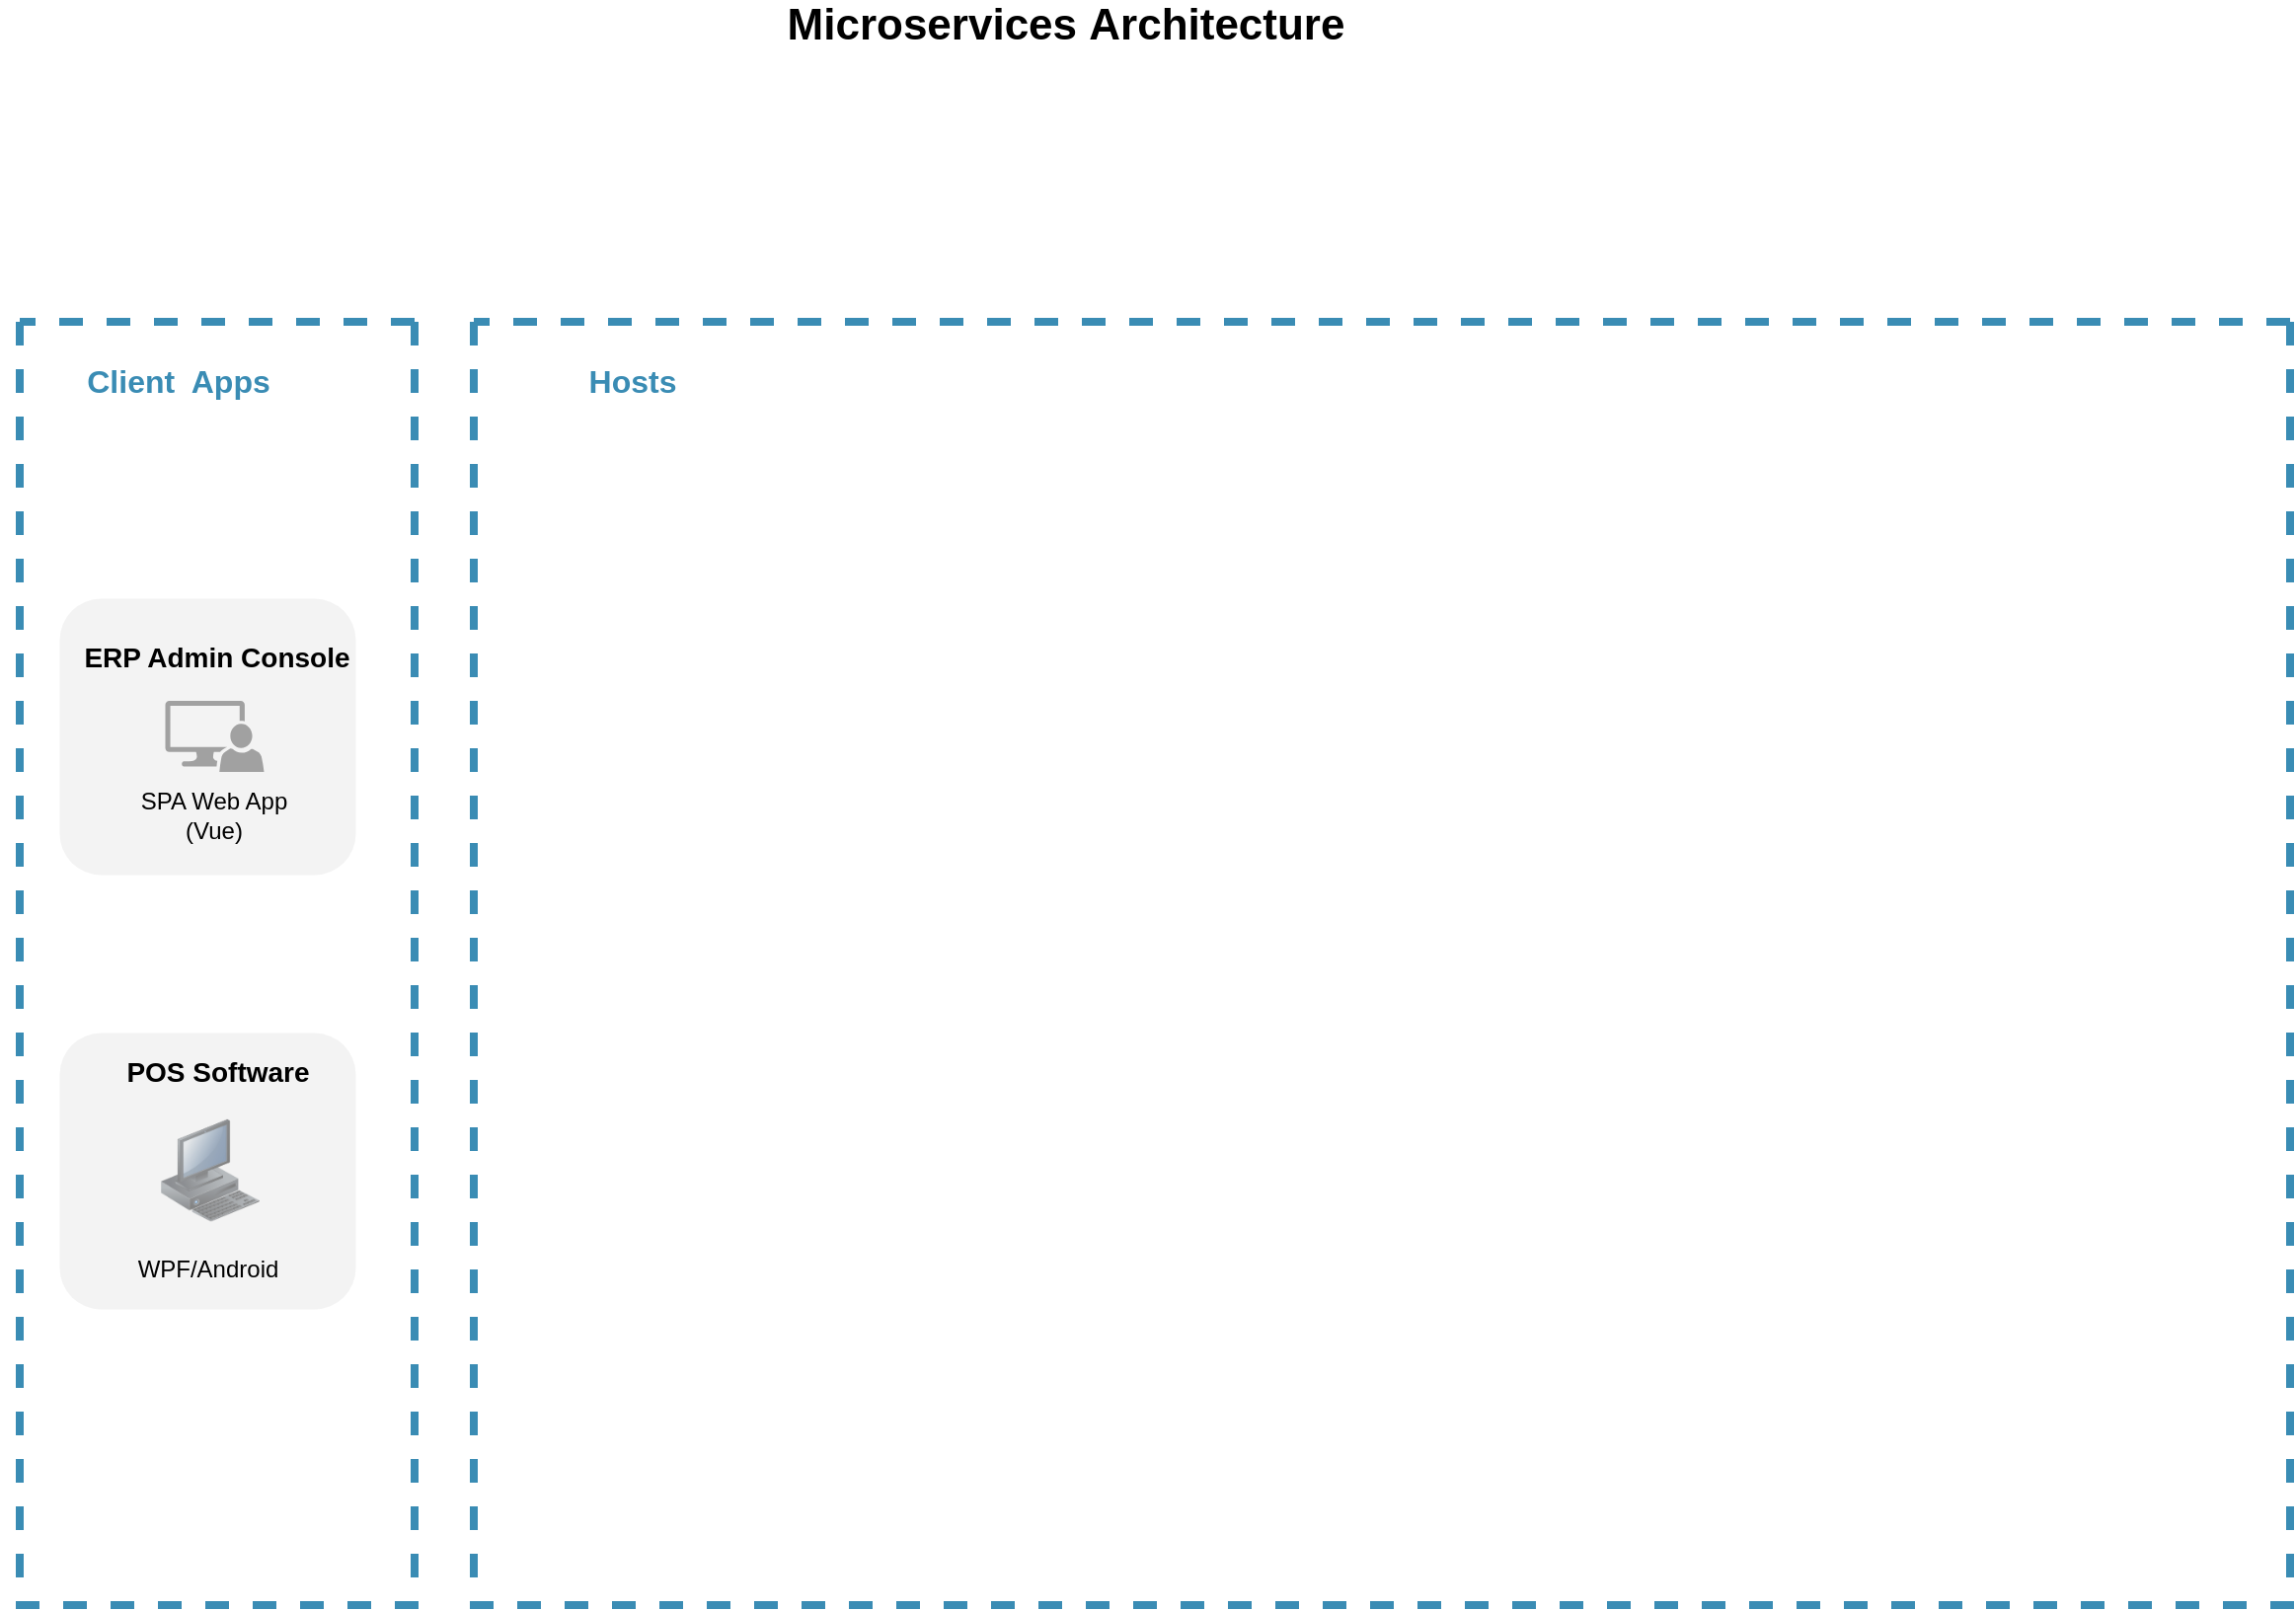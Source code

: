 <mxfile version="15.0.3" type="github" pages="2">
  <diagram id="7rpkOHKR9IGKEGmbMCpl" name="云帆架构图">
    <mxGraphModel dx="1422" dy="762" grid="1" gridSize="10" guides="1" tooltips="1" connect="1" arrows="1" fold="1" page="1" pageScale="1" pageWidth="1169" pageHeight="827" math="0" shadow="0">
      <root>
        <mxCell id="0" />
        <mxCell id="1" parent="0" />
        <mxCell id="sUc3wa01CP6ThyDmhEzo-5" value="" style="swimlane;startSize=0;rounded=1;strokeColor=#3A8CB4;strokeWidth=4;fillColor=#000000;dashed=1;fontColor=#3A8CB4;" vertex="1" parent="1">
          <mxGeometry x="10" y="170" width="200" height="650" as="geometry">
            <mxRectangle x="270" y="310" width="50" height="40" as="alternateBounds" />
          </mxGeometry>
        </mxCell>
        <mxCell id="sUc3wa01CP6ThyDmhEzo-9" value="Client&amp;nbsp; Apps" style="text;html=1;resizable=0;autosize=1;align=center;verticalAlign=middle;points=[];fillColor=none;strokeColor=none;rounded=0;dashed=1;fontColor=#3A8CB4;fontStyle=1;fontSize=16;" vertex="1" parent="sUc3wa01CP6ThyDmhEzo-5">
          <mxGeometry x="25" y="20" width="110" height="20" as="geometry" />
        </mxCell>
        <mxCell id="sUc3wa01CP6ThyDmhEzo-23" value="" style="group" vertex="1" connectable="0" parent="sUc3wa01CP6ThyDmhEzo-5">
          <mxGeometry x="20" y="360" width="152.5" height="140" as="geometry" />
        </mxCell>
        <mxCell id="sUc3wa01CP6ThyDmhEzo-21" value="" style="rounded=1;whiteSpace=wrap;html=1;shadow=0;glass=0;dashed=1;sketch=0;fontSize=14;fontColor=#000000;strokeWidth=0;gradientColor=none;opacity=70;fillColor=#EEEEEE;strokeColor=none;" vertex="1" parent="sUc3wa01CP6ThyDmhEzo-23">
          <mxGeometry width="150" height="140" as="geometry" />
        </mxCell>
        <mxCell id="sUc3wa01CP6ThyDmhEzo-15" value="" style="image;html=1;image=img/lib/clip_art/computers/Workstation_128x128.png;rounded=1;dashed=1;fontSize=22;fontColor=#000000;strokeColor=#000000;strokeWidth=2;fillColor=#ffffff;opacity=50;" vertex="1" parent="sUc3wa01CP6ThyDmhEzo-23">
          <mxGeometry x="51.5" y="30" width="50" height="80" as="geometry" />
        </mxCell>
        <mxCell id="sUc3wa01CP6ThyDmhEzo-19" value="POS Software" style="text;html=1;strokeColor=none;fillColor=none;align=center;verticalAlign=middle;whiteSpace=wrap;rounded=0;shadow=0;glass=0;dashed=1;sketch=0;fontSize=14;fontColor=#000000;opacity=70;fontStyle=1" vertex="1" parent="sUc3wa01CP6ThyDmhEzo-23">
          <mxGeometry x="7.5" y="10" width="145" height="20" as="geometry" />
        </mxCell>
        <mxCell id="sUc3wa01CP6ThyDmhEzo-20" value="WPF/Android" style="text;html=1;strokeColor=none;fillColor=none;align=center;verticalAlign=middle;whiteSpace=wrap;rounded=0;shadow=0;glass=0;dashed=1;sketch=0;fontSize=12;fontColor=#000000;opacity=70;fontStyle=0" vertex="1" parent="sUc3wa01CP6ThyDmhEzo-23">
          <mxGeometry x="2.5" y="110" width="145" height="20" as="geometry" />
        </mxCell>
        <mxCell id="sUc3wa01CP6ThyDmhEzo-25" value="" style="group" vertex="1" connectable="0" parent="sUc3wa01CP6ThyDmhEzo-5">
          <mxGeometry x="-10" y="140" width="220" height="140" as="geometry" />
        </mxCell>
        <mxCell id="sUc3wa01CP6ThyDmhEzo-17" value="" style="rounded=1;whiteSpace=wrap;html=1;shadow=0;glass=0;dashed=1;sketch=0;fontSize=14;fontColor=#000000;strokeWidth=0;gradientColor=none;opacity=70;strokeColor=none;fillColor=#EEE;" vertex="1" parent="sUc3wa01CP6ThyDmhEzo-25">
          <mxGeometry x="30" width="150" height="140" as="geometry" />
        </mxCell>
        <mxCell id="sUc3wa01CP6ThyDmhEzo-14" value="" style="pointerEvents=1;shadow=0;dashed=0;html=1;strokeColor=none;labelPosition=center;verticalLabelPosition=bottom;verticalAlign=top;align=center;fillColor=#515151;shape=mxgraph.mscae.system_center.admin_console;rounded=1;fontSize=22;fontColor=#000000;opacity=50;" vertex="1" parent="sUc3wa01CP6ThyDmhEzo-25">
          <mxGeometry x="83.75" y="52" width="50" height="36" as="geometry" />
        </mxCell>
        <mxCell id="sUc3wa01CP6ThyDmhEzo-16" value="SPA Web App&lt;br style=&quot;font-size: 12px;&quot;&gt;(Vue)" style="text;html=1;strokeColor=none;fillColor=none;align=center;verticalAlign=middle;whiteSpace=wrap;rounded=0;shadow=0;glass=0;dashed=1;sketch=0;fontSize=12;fontColor=#000000;opacity=70;fontStyle=0" vertex="1" parent="sUc3wa01CP6ThyDmhEzo-25">
          <mxGeometry x="36.25" y="100" width="145" height="20" as="geometry" />
        </mxCell>
        <mxCell id="sUc3wa01CP6ThyDmhEzo-18" value="ERP Admin Console" style="text;html=1;strokeColor=none;fillColor=none;align=center;verticalAlign=middle;whiteSpace=wrap;rounded=0;shadow=0;glass=0;dashed=1;sketch=0;fontSize=14;fontColor=#000000;opacity=70;fontStyle=1" vertex="1" parent="sUc3wa01CP6ThyDmhEzo-25">
          <mxGeometry y="20" width="220" height="20" as="geometry" />
        </mxCell>
        <mxCell id="sUc3wa01CP6ThyDmhEzo-11" value="Microservices&amp;nbsp;Architecture" style="text;html=1;strokeColor=none;fillColor=none;align=center;verticalAlign=middle;whiteSpace=wrap;rounded=0;dashed=1;fontSize=22;fontStyle=1" vertex="1" parent="1">
          <mxGeometry x="520" y="10" width="40" height="20" as="geometry" />
        </mxCell>
        <mxCell id="sUc3wa01CP6ThyDmhEzo-30" value="" style="swimlane;startSize=0;rounded=1;strokeColor=#3A8CB4;strokeWidth=4;fillColor=#000000;dashed=1;fontColor=#3A8CB4;" vertex="1" parent="1">
          <mxGeometry x="240" y="170" width="920" height="650" as="geometry">
            <mxRectangle x="270" y="310" width="50" height="40" as="alternateBounds" />
          </mxGeometry>
        </mxCell>
        <mxCell id="sUc3wa01CP6ThyDmhEzo-31" value="Hosts" style="text;html=1;resizable=0;autosize=1;align=center;verticalAlign=middle;points=[];fillColor=none;strokeColor=none;rounded=0;dashed=1;fontColor=#3A8CB4;fontStyle=1;fontSize=16;" vertex="1" parent="sUc3wa01CP6ThyDmhEzo-30">
          <mxGeometry x="50" y="20" width="60" height="20" as="geometry" />
        </mxCell>
      </root>
    </mxGraphModel>
  </diagram>
  <diagram id="F7ThUYLlUmhFBNU3NRie" name="Page-2">
    <mxGraphModel dx="1422" dy="762" grid="1" gridSize="10" guides="1" tooltips="1" connect="1" arrows="1" fold="1" page="1" pageScale="1" pageWidth="827" pageHeight="1169" math="0" shadow="0">
      <root>
        <mxCell id="JOBpMZwbrayaIQ_Jk0mw-0" />
        <mxCell id="JOBpMZwbrayaIQ_Jk0mw-1" parent="JOBpMZwbrayaIQ_Jk0mw-0" />
      </root>
    </mxGraphModel>
  </diagram>
</mxfile>
